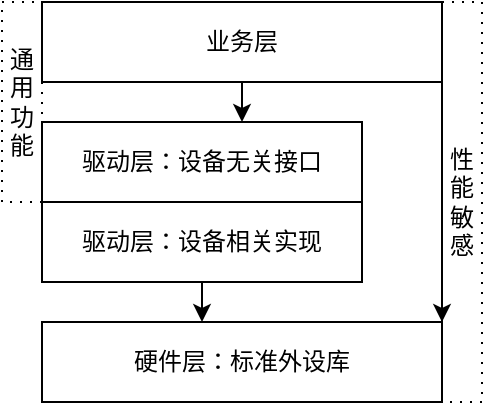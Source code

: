 <mxfile version="24.2.5" type="device">
  <diagram name="Page-1" id="aePwLMjBWU0rhitWKUwR">
    <mxGraphModel dx="581" dy="341" grid="1" gridSize="10" guides="1" tooltips="1" connect="1" arrows="1" fold="1" page="1" pageScale="1" pageWidth="827" pageHeight="1169" math="0" shadow="0">
      <root>
        <mxCell id="0" />
        <mxCell id="1" parent="0" />
        <mxCell id="VZkufhgnUgjgg67jppFy-12" value="" style="group" vertex="1" connectable="0" parent="1">
          <mxGeometry x="80" y="40" width="240" height="200" as="geometry" />
        </mxCell>
        <mxCell id="VZkufhgnUgjgg67jppFy-1" value="&lt;font face=&quot;宋体&quot;&gt;硬件层：标准外设库&lt;/font&gt;" style="rounded=0;whiteSpace=wrap;html=1;strokeColor=default;" vertex="1" parent="VZkufhgnUgjgg67jppFy-12">
          <mxGeometry x="20" y="160" width="200" height="40" as="geometry" />
        </mxCell>
        <mxCell id="VZkufhgnUgjgg67jppFy-5" value="" style="group" vertex="1" connectable="0" parent="VZkufhgnUgjgg67jppFy-12">
          <mxGeometry x="20" y="60" width="160" height="80" as="geometry" />
        </mxCell>
        <mxCell id="VZkufhgnUgjgg67jppFy-3" value="&lt;font face=&quot;宋体&quot;&gt;驱动层：设备无关接口&lt;/font&gt;" style="rounded=0;whiteSpace=wrap;html=1;strokeColor=default;" vertex="1" parent="VZkufhgnUgjgg67jppFy-5">
          <mxGeometry width="160" height="40" as="geometry" />
        </mxCell>
        <mxCell id="VZkufhgnUgjgg67jppFy-4" value="&lt;font face=&quot;宋体&quot;&gt;驱动层：设备相关实现&lt;/font&gt;" style="rounded=0;whiteSpace=wrap;html=1;strokeColor=default;" vertex="1" parent="VZkufhgnUgjgg67jppFy-5">
          <mxGeometry y="40" width="160" height="40" as="geometry" />
        </mxCell>
        <mxCell id="VZkufhgnUgjgg67jppFy-6" style="edgeStyle=orthogonalEdgeStyle;rounded=0;orthogonalLoop=1;jettySize=auto;html=1;entryX=0.396;entryY=0.021;entryDx=0;entryDy=0;entryPerimeter=0;" edge="1" parent="VZkufhgnUgjgg67jppFy-12" source="VZkufhgnUgjgg67jppFy-4" target="VZkufhgnUgjgg67jppFy-1">
          <mxGeometry relative="1" as="geometry" />
        </mxCell>
        <mxCell id="VZkufhgnUgjgg67jppFy-8" style="edgeStyle=orthogonalEdgeStyle;rounded=0;orthogonalLoop=1;jettySize=auto;html=1;" edge="1" parent="VZkufhgnUgjgg67jppFy-12" source="VZkufhgnUgjgg67jppFy-7">
          <mxGeometry relative="1" as="geometry">
            <mxPoint x="120" y="60" as="targetPoint" />
            <Array as="points" />
          </mxGeometry>
        </mxCell>
        <mxCell id="VZkufhgnUgjgg67jppFy-7" value="&lt;font face=&quot;宋体&quot;&gt;业务层&lt;/font&gt;" style="rounded=0;whiteSpace=wrap;html=1;strokeColor=default;" vertex="1" parent="VZkufhgnUgjgg67jppFy-12">
          <mxGeometry x="20" width="200" height="40" as="geometry" />
        </mxCell>
        <mxCell id="VZkufhgnUgjgg67jppFy-9" style="edgeStyle=orthogonalEdgeStyle;rounded=0;orthogonalLoop=1;jettySize=auto;html=1;entryX=1;entryY=0;entryDx=0;entryDy=0;exitX=1;exitY=1;exitDx=0;exitDy=0;" edge="1" parent="VZkufhgnUgjgg67jppFy-12" source="VZkufhgnUgjgg67jppFy-7" target="VZkufhgnUgjgg67jppFy-1">
          <mxGeometry relative="1" as="geometry">
            <mxPoint x="195.4" y="40.0" as="sourcePoint" />
            <mxPoint x="195.4" y="160.0" as="targetPoint" />
          </mxGeometry>
        </mxCell>
        <mxCell id="VZkufhgnUgjgg67jppFy-10" value="&lt;font face=&quot;宋体&quot;&gt;性&lt;br&gt;能&lt;br&gt;敏&lt;br&gt;感&lt;/font&gt;" style="text;html=1;align=center;verticalAlign=middle;whiteSpace=wrap;rounded=0;strokeColor=default;dashed=1;dashPattern=1 4;" vertex="1" parent="VZkufhgnUgjgg67jppFy-12">
          <mxGeometry x="220" width="20" height="200" as="geometry" />
        </mxCell>
        <mxCell id="VZkufhgnUgjgg67jppFy-11" value="&lt;font face=&quot;宋体&quot;&gt;通&lt;br&gt;用&lt;br&gt;功&lt;br&gt;能&lt;/font&gt;" style="text;html=1;align=center;verticalAlign=middle;whiteSpace=wrap;rounded=0;strokeColor=default;dashed=1;dashPattern=1 4;" vertex="1" parent="VZkufhgnUgjgg67jppFy-12">
          <mxGeometry width="20" height="100" as="geometry" />
        </mxCell>
      </root>
    </mxGraphModel>
  </diagram>
</mxfile>
